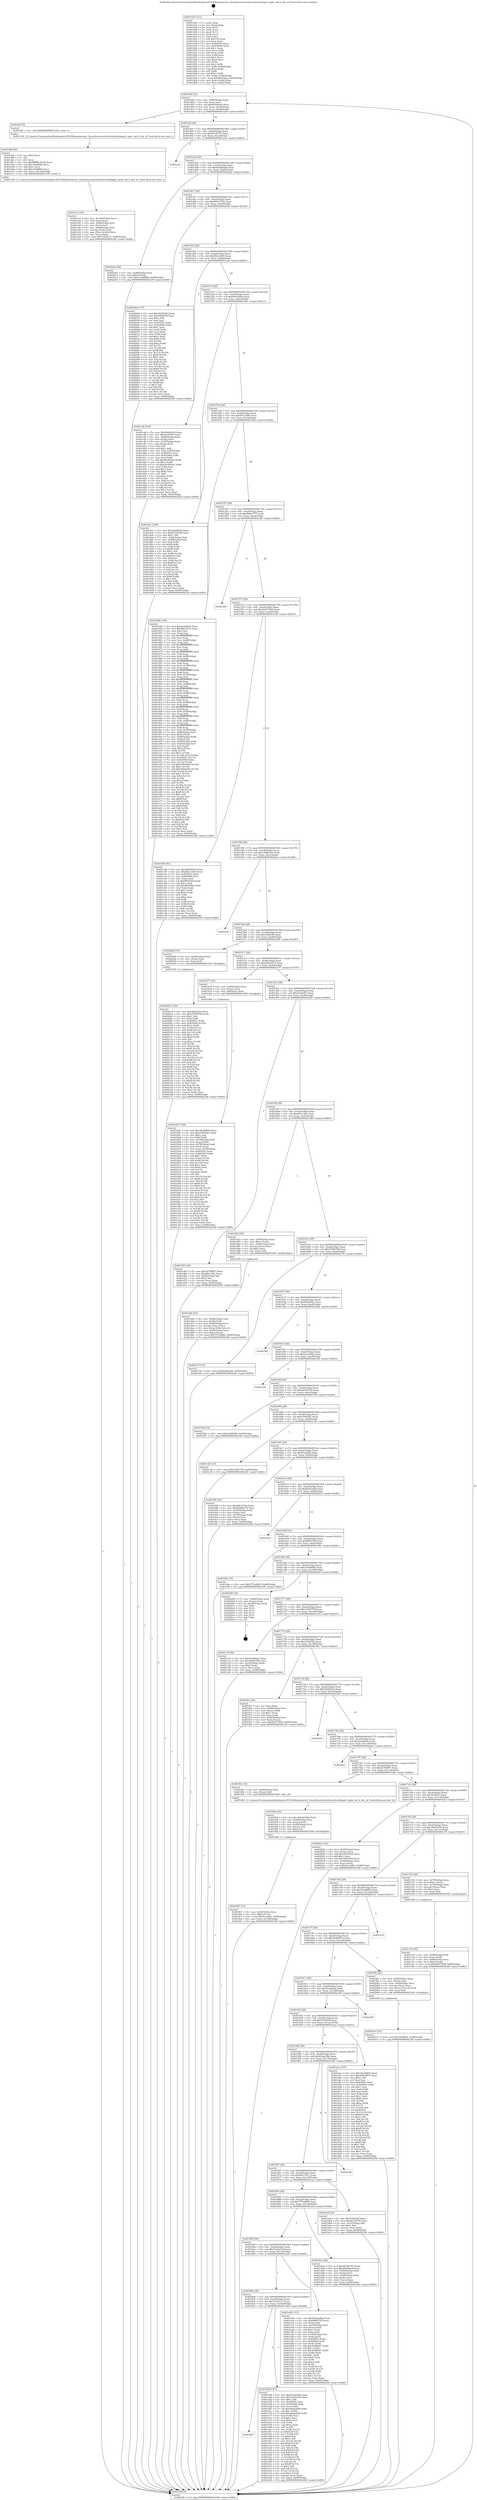 digraph "0x401420" {
  label = "0x401420 (/mnt/c/Users/mathe/Desktop/tcc/POCII/binaries/extr_linuxdriversnetethernettoshibaps3_gelic_net.h_dev_id_Final-ollvm.out::main(0))"
  labelloc = "t"
  node[shape=record]

  Entry [label="",width=0.3,height=0.3,shape=circle,fillcolor=black,style=filled]
  "0x40148f" [label="{
     0x40148f [32]\l
     | [instrs]\l
     &nbsp;&nbsp;0x40148f \<+6\>: mov -0x90(%rbp),%eax\l
     &nbsp;&nbsp;0x401495 \<+2\>: mov %eax,%ecx\l
     &nbsp;&nbsp;0x401497 \<+6\>: sub $0x8029fea9,%ecx\l
     &nbsp;&nbsp;0x40149d \<+6\>: mov %eax,-0xa4(%rbp)\l
     &nbsp;&nbsp;0x4014a3 \<+6\>: mov %ecx,-0xa8(%rbp)\l
     &nbsp;&nbsp;0x4014a9 \<+6\>: je 0000000000401def \<main+0x9cf\>\l
  }"]
  "0x401def" [label="{
     0x401def [5]\l
     | [instrs]\l
     &nbsp;&nbsp;0x401def \<+5\>: call 0000000000401160 \<next_i\>\l
     | [calls]\l
     &nbsp;&nbsp;0x401160 \{1\} (/mnt/c/Users/mathe/Desktop/tcc/POCII/binaries/extr_linuxdriversnetethernettoshibaps3_gelic_net.h_dev_id_Final-ollvm.out::next_i)\l
  }"]
  "0x4014af" [label="{
     0x4014af [28]\l
     | [instrs]\l
     &nbsp;&nbsp;0x4014af \<+5\>: jmp 00000000004014b4 \<main+0x94\>\l
     &nbsp;&nbsp;0x4014b4 \<+6\>: mov -0xa4(%rbp),%eax\l
     &nbsp;&nbsp;0x4014ba \<+5\>: sub $0x821fd755,%eax\l
     &nbsp;&nbsp;0x4014bf \<+6\>: mov %eax,-0xac(%rbp)\l
     &nbsp;&nbsp;0x4014c5 \<+6\>: je 0000000000401acd \<main+0x6ad\>\l
  }"]
  Exit [label="",width=0.3,height=0.3,shape=circle,fillcolor=black,style=filled,peripheries=2]
  "0x401acd" [label="{
     0x401acd\l
  }", style=dashed]
  "0x4014cb" [label="{
     0x4014cb [28]\l
     | [instrs]\l
     &nbsp;&nbsp;0x4014cb \<+5\>: jmp 00000000004014d0 \<main+0xb0\>\l
     &nbsp;&nbsp;0x4014d0 \<+6\>: mov -0xa4(%rbp),%eax\l
     &nbsp;&nbsp;0x4014d6 \<+5\>: sub $0x82d69ad8,%eax\l
     &nbsp;&nbsp;0x4014db \<+6\>: mov %eax,-0xb0(%rbp)\l
     &nbsp;&nbsp;0x4014e1 \<+6\>: je 00000000004022ba \<main+0xe9a\>\l
  }"]
  "0x4020e5" [label="{
     0x4020e5 [145]\l
     | [instrs]\l
     &nbsp;&nbsp;0x4020e5 \<+5\>: mov $0xd9d52f23,%ecx\l
     &nbsp;&nbsp;0x4020ea \<+5\>: mov $0xd758678d,%edx\l
     &nbsp;&nbsp;0x4020ef \<+3\>: mov $0x1,%sil\l
     &nbsp;&nbsp;0x4020f2 \<+3\>: xor %r8d,%r8d\l
     &nbsp;&nbsp;0x4020f5 \<+8\>: mov 0x40505c,%r9d\l
     &nbsp;&nbsp;0x4020fd \<+8\>: mov 0x405060,%r10d\l
     &nbsp;&nbsp;0x402105 \<+4\>: sub $0x1,%r8d\l
     &nbsp;&nbsp;0x402109 \<+3\>: mov %r9d,%r11d\l
     &nbsp;&nbsp;0x40210c \<+3\>: add %r8d,%r11d\l
     &nbsp;&nbsp;0x40210f \<+4\>: imul %r11d,%r9d\l
     &nbsp;&nbsp;0x402113 \<+4\>: and $0x1,%r9d\l
     &nbsp;&nbsp;0x402117 \<+4\>: cmp $0x0,%r9d\l
     &nbsp;&nbsp;0x40211b \<+3\>: sete %bl\l
     &nbsp;&nbsp;0x40211e \<+4\>: cmp $0xa,%r10d\l
     &nbsp;&nbsp;0x402122 \<+4\>: setl %r14b\l
     &nbsp;&nbsp;0x402126 \<+3\>: mov %bl,%r15b\l
     &nbsp;&nbsp;0x402129 \<+4\>: xor $0xff,%r15b\l
     &nbsp;&nbsp;0x40212d \<+3\>: mov %r14b,%r12b\l
     &nbsp;&nbsp;0x402130 \<+4\>: xor $0xff,%r12b\l
     &nbsp;&nbsp;0x402134 \<+4\>: xor $0x1,%sil\l
     &nbsp;&nbsp;0x402138 \<+3\>: mov %r15b,%r13b\l
     &nbsp;&nbsp;0x40213b \<+4\>: and $0xff,%r13b\l
     &nbsp;&nbsp;0x40213f \<+3\>: and %sil,%bl\l
     &nbsp;&nbsp;0x402142 \<+3\>: mov %r12b,%al\l
     &nbsp;&nbsp;0x402145 \<+2\>: and $0xff,%al\l
     &nbsp;&nbsp;0x402147 \<+3\>: and %sil,%r14b\l
     &nbsp;&nbsp;0x40214a \<+3\>: or %bl,%r13b\l
     &nbsp;&nbsp;0x40214d \<+3\>: or %r14b,%al\l
     &nbsp;&nbsp;0x402150 \<+3\>: xor %al,%r13b\l
     &nbsp;&nbsp;0x402153 \<+3\>: or %r12b,%r15b\l
     &nbsp;&nbsp;0x402156 \<+4\>: xor $0xff,%r15b\l
     &nbsp;&nbsp;0x40215a \<+4\>: or $0x1,%sil\l
     &nbsp;&nbsp;0x40215e \<+3\>: and %sil,%r15b\l
     &nbsp;&nbsp;0x402161 \<+3\>: or %r15b,%r13b\l
     &nbsp;&nbsp;0x402164 \<+4\>: test $0x1,%r13b\l
     &nbsp;&nbsp;0x402168 \<+3\>: cmovne %edx,%ecx\l
     &nbsp;&nbsp;0x40216b \<+6\>: mov %ecx,-0x90(%rbp)\l
     &nbsp;&nbsp;0x402171 \<+5\>: jmp 00000000004023df \<main+0xfbf\>\l
  }"]
  "0x4022ba" [label="{
     0x4022ba [28]\l
     | [instrs]\l
     &nbsp;&nbsp;0x4022ba \<+7\>: mov -0x88(%rbp),%rax\l
     &nbsp;&nbsp;0x4022c1 \<+6\>: movl $0x0,(%rax)\l
     &nbsp;&nbsp;0x4022c7 \<+10\>: movl $0x14a08969,-0x90(%rbp)\l
     &nbsp;&nbsp;0x4022d1 \<+5\>: jmp 00000000004023df \<main+0xfbf\>\l
  }"]
  "0x4014e7" [label="{
     0x4014e7 [28]\l
     | [instrs]\l
     &nbsp;&nbsp;0x4014e7 \<+5\>: jmp 00000000004014ec \<main+0xcc\>\l
     &nbsp;&nbsp;0x4014ec \<+6\>: mov -0xa4(%rbp),%eax\l
     &nbsp;&nbsp;0x4014f2 \<+5\>: sub $0x8661572e,%eax\l
     &nbsp;&nbsp;0x4014f7 \<+6\>: mov %eax,-0xb4(%rbp)\l
     &nbsp;&nbsp;0x4014fd \<+6\>: je 000000000040204d \<main+0xc2d\>\l
  }"]
  "0x402014" [label="{
     0x402014 [15]\l
     | [instrs]\l
     &nbsp;&nbsp;0x402014 \<+10\>: movl $0x3638fcfc,-0x90(%rbp)\l
     &nbsp;&nbsp;0x40201e \<+5\>: jmp 00000000004023df \<main+0xfbf\>\l
  }"]
  "0x40204d" [label="{
     0x40204d [137]\l
     | [instrs]\l
     &nbsp;&nbsp;0x40204d \<+5\>: mov $0xd9d52f23,%eax\l
     &nbsp;&nbsp;0x402052 \<+5\>: mov $0xcfddb3f4,%ecx\l
     &nbsp;&nbsp;0x402057 \<+2\>: mov $0x1,%dl\l
     &nbsp;&nbsp;0x402059 \<+2\>: xor %esi,%esi\l
     &nbsp;&nbsp;0x40205b \<+7\>: mov 0x40505c,%edi\l
     &nbsp;&nbsp;0x402062 \<+8\>: mov 0x405060,%r8d\l
     &nbsp;&nbsp;0x40206a \<+3\>: sub $0x1,%esi\l
     &nbsp;&nbsp;0x40206d \<+3\>: mov %edi,%r9d\l
     &nbsp;&nbsp;0x402070 \<+3\>: add %esi,%r9d\l
     &nbsp;&nbsp;0x402073 \<+4\>: imul %r9d,%edi\l
     &nbsp;&nbsp;0x402077 \<+3\>: and $0x1,%edi\l
     &nbsp;&nbsp;0x40207a \<+3\>: cmp $0x0,%edi\l
     &nbsp;&nbsp;0x40207d \<+4\>: sete %r10b\l
     &nbsp;&nbsp;0x402081 \<+4\>: cmp $0xa,%r8d\l
     &nbsp;&nbsp;0x402085 \<+4\>: setl %r11b\l
     &nbsp;&nbsp;0x402089 \<+3\>: mov %r10b,%bl\l
     &nbsp;&nbsp;0x40208c \<+3\>: xor $0xff,%bl\l
     &nbsp;&nbsp;0x40208f \<+3\>: mov %r11b,%r14b\l
     &nbsp;&nbsp;0x402092 \<+4\>: xor $0xff,%r14b\l
     &nbsp;&nbsp;0x402096 \<+3\>: xor $0x1,%dl\l
     &nbsp;&nbsp;0x402099 \<+3\>: mov %bl,%r15b\l
     &nbsp;&nbsp;0x40209c \<+4\>: and $0xff,%r15b\l
     &nbsp;&nbsp;0x4020a0 \<+3\>: and %dl,%r10b\l
     &nbsp;&nbsp;0x4020a3 \<+3\>: mov %r14b,%r12b\l
     &nbsp;&nbsp;0x4020a6 \<+4\>: and $0xff,%r12b\l
     &nbsp;&nbsp;0x4020aa \<+3\>: and %dl,%r11b\l
     &nbsp;&nbsp;0x4020ad \<+3\>: or %r10b,%r15b\l
     &nbsp;&nbsp;0x4020b0 \<+3\>: or %r11b,%r12b\l
     &nbsp;&nbsp;0x4020b3 \<+3\>: xor %r12b,%r15b\l
     &nbsp;&nbsp;0x4020b6 \<+3\>: or %r14b,%bl\l
     &nbsp;&nbsp;0x4020b9 \<+3\>: xor $0xff,%bl\l
     &nbsp;&nbsp;0x4020bc \<+3\>: or $0x1,%dl\l
     &nbsp;&nbsp;0x4020bf \<+2\>: and %dl,%bl\l
     &nbsp;&nbsp;0x4020c1 \<+3\>: or %bl,%r15b\l
     &nbsp;&nbsp;0x4020c4 \<+4\>: test $0x1,%r15b\l
     &nbsp;&nbsp;0x4020c8 \<+3\>: cmovne %ecx,%eax\l
     &nbsp;&nbsp;0x4020cb \<+6\>: mov %eax,-0x90(%rbp)\l
     &nbsp;&nbsp;0x4020d1 \<+5\>: jmp 00000000004023df \<main+0xfbf\>\l
  }"]
  "0x401503" [label="{
     0x401503 [28]\l
     | [instrs]\l
     &nbsp;&nbsp;0x401503 \<+5\>: jmp 0000000000401508 \<main+0xe8\>\l
     &nbsp;&nbsp;0x401508 \<+6\>: mov -0xa4(%rbp),%eax\l
     &nbsp;&nbsp;0x40150e \<+5\>: sub $0x89e1e049,%eax\l
     &nbsp;&nbsp;0x401513 \<+6\>: mov %eax,-0xb8(%rbp)\l
     &nbsp;&nbsp;0x401519 \<+6\>: je 0000000000401ceb \<main+0x8cb\>\l
  }"]
  "0x401fb7" [label="{
     0x401fb7 [31]\l
     | [instrs]\l
     &nbsp;&nbsp;0x401fb7 \<+4\>: mov -0x40(%rbp),%rcx\l
     &nbsp;&nbsp;0x401fbb \<+6\>: movl $0x0,(%rcx)\l
     &nbsp;&nbsp;0x401fc1 \<+10\>: movl $0xf1ec9df3,-0x90(%rbp)\l
     &nbsp;&nbsp;0x401fcb \<+6\>: mov %eax,-0x148(%rbp)\l
     &nbsp;&nbsp;0x401fd1 \<+5\>: jmp 00000000004023df \<main+0xfbf\>\l
  }"]
  "0x401ceb" [label="{
     0x401ceb [122]\l
     | [instrs]\l
     &nbsp;&nbsp;0x401ceb \<+5\>: mov $0x29e820c0,%eax\l
     &nbsp;&nbsp;0x401cf0 \<+5\>: mov $0xd1afc087,%ecx\l
     &nbsp;&nbsp;0x401cf5 \<+4\>: mov -0x60(%rbp),%rdx\l
     &nbsp;&nbsp;0x401cf9 \<+2\>: mov (%rdx),%esi\l
     &nbsp;&nbsp;0x401cfb \<+4\>: mov -0x70(%rbp),%rdx\l
     &nbsp;&nbsp;0x401cff \<+2\>: cmp (%rdx),%esi\l
     &nbsp;&nbsp;0x401d01 \<+4\>: setl %dil\l
     &nbsp;&nbsp;0x401d05 \<+4\>: and $0x1,%dil\l
     &nbsp;&nbsp;0x401d09 \<+4\>: mov %dil,-0x29(%rbp)\l
     &nbsp;&nbsp;0x401d0d \<+7\>: mov 0x40505c,%esi\l
     &nbsp;&nbsp;0x401d14 \<+8\>: mov 0x405060,%r8d\l
     &nbsp;&nbsp;0x401d1c \<+3\>: mov %esi,%r9d\l
     &nbsp;&nbsp;0x401d1f \<+7\>: add $0xd0c462dc,%r9d\l
     &nbsp;&nbsp;0x401d26 \<+4\>: sub $0x1,%r9d\l
     &nbsp;&nbsp;0x401d2a \<+7\>: sub $0xd0c462dc,%r9d\l
     &nbsp;&nbsp;0x401d31 \<+4\>: imul %r9d,%esi\l
     &nbsp;&nbsp;0x401d35 \<+3\>: and $0x1,%esi\l
     &nbsp;&nbsp;0x401d38 \<+3\>: cmp $0x0,%esi\l
     &nbsp;&nbsp;0x401d3b \<+4\>: sete %dil\l
     &nbsp;&nbsp;0x401d3f \<+4\>: cmp $0xa,%r8d\l
     &nbsp;&nbsp;0x401d43 \<+4\>: setl %r10b\l
     &nbsp;&nbsp;0x401d47 \<+3\>: mov %dil,%r11b\l
     &nbsp;&nbsp;0x401d4a \<+3\>: and %r10b,%r11b\l
     &nbsp;&nbsp;0x401d4d \<+3\>: xor %r10b,%dil\l
     &nbsp;&nbsp;0x401d50 \<+3\>: or %dil,%r11b\l
     &nbsp;&nbsp;0x401d53 \<+4\>: test $0x1,%r11b\l
     &nbsp;&nbsp;0x401d57 \<+3\>: cmovne %ecx,%eax\l
     &nbsp;&nbsp;0x401d5a \<+6\>: mov %eax,-0x90(%rbp)\l
     &nbsp;&nbsp;0x401d60 \<+5\>: jmp 00000000004023df \<main+0xfbf\>\l
  }"]
  "0x40151f" [label="{
     0x40151f [28]\l
     | [instrs]\l
     &nbsp;&nbsp;0x40151f \<+5\>: jmp 0000000000401524 \<main+0x104\>\l
     &nbsp;&nbsp;0x401524 \<+6\>: mov -0xa4(%rbp),%eax\l
     &nbsp;&nbsp;0x40152a \<+5\>: sub $0x94e95dea,%eax\l
     &nbsp;&nbsp;0x40152f \<+6\>: mov %eax,-0xbc(%rbp)\l
     &nbsp;&nbsp;0x401535 \<+6\>: je 00000000004018e1 \<main+0x4c1\>\l
  }"]
  "0x401f9a" [label="{
     0x401f9a [29]\l
     | [instrs]\l
     &nbsp;&nbsp;0x401f9a \<+10\>: movabs $0x4030b6,%rdi\l
     &nbsp;&nbsp;0x401fa4 \<+4\>: mov -0x48(%rbp),%rcx\l
     &nbsp;&nbsp;0x401fa8 \<+2\>: mov %eax,(%rcx)\l
     &nbsp;&nbsp;0x401faa \<+4\>: mov -0x48(%rbp),%rcx\l
     &nbsp;&nbsp;0x401fae \<+2\>: mov (%rcx),%esi\l
     &nbsp;&nbsp;0x401fb0 \<+2\>: mov $0x0,%al\l
     &nbsp;&nbsp;0x401fb2 \<+5\>: call 0000000000401040 \<printf@plt\>\l
     | [calls]\l
     &nbsp;&nbsp;0x401040 \{1\} (unknown)\l
  }"]
  "0x4018e1" [label="{
     0x4018e1 [106]\l
     | [instrs]\l
     &nbsp;&nbsp;0x4018e1 \<+5\>: mov $0x2a4dbf34,%eax\l
     &nbsp;&nbsp;0x4018e6 \<+5\>: mov $0x97a218f0,%ecx\l
     &nbsp;&nbsp;0x4018eb \<+2\>: mov $0x1,%dl\l
     &nbsp;&nbsp;0x4018ed \<+7\>: mov -0x8a(%rbp),%sil\l
     &nbsp;&nbsp;0x4018f4 \<+7\>: mov -0x89(%rbp),%dil\l
     &nbsp;&nbsp;0x4018fb \<+3\>: mov %sil,%r8b\l
     &nbsp;&nbsp;0x4018fe \<+4\>: xor $0xff,%r8b\l
     &nbsp;&nbsp;0x401902 \<+3\>: mov %dil,%r9b\l
     &nbsp;&nbsp;0x401905 \<+4\>: xor $0xff,%r9b\l
     &nbsp;&nbsp;0x401909 \<+3\>: xor $0x1,%dl\l
     &nbsp;&nbsp;0x40190c \<+3\>: mov %r8b,%r10b\l
     &nbsp;&nbsp;0x40190f \<+4\>: and $0xff,%r10b\l
     &nbsp;&nbsp;0x401913 \<+3\>: and %dl,%sil\l
     &nbsp;&nbsp;0x401916 \<+3\>: mov %r9b,%r11b\l
     &nbsp;&nbsp;0x401919 \<+4\>: and $0xff,%r11b\l
     &nbsp;&nbsp;0x40191d \<+3\>: and %dl,%dil\l
     &nbsp;&nbsp;0x401920 \<+3\>: or %sil,%r10b\l
     &nbsp;&nbsp;0x401923 \<+3\>: or %dil,%r11b\l
     &nbsp;&nbsp;0x401926 \<+3\>: xor %r11b,%r10b\l
     &nbsp;&nbsp;0x401929 \<+3\>: or %r9b,%r8b\l
     &nbsp;&nbsp;0x40192c \<+4\>: xor $0xff,%r8b\l
     &nbsp;&nbsp;0x401930 \<+3\>: or $0x1,%dl\l
     &nbsp;&nbsp;0x401933 \<+3\>: and %dl,%r8b\l
     &nbsp;&nbsp;0x401936 \<+3\>: or %r8b,%r10b\l
     &nbsp;&nbsp;0x401939 \<+4\>: test $0x1,%r10b\l
     &nbsp;&nbsp;0x40193d \<+3\>: cmovne %ecx,%eax\l
     &nbsp;&nbsp;0x401940 \<+6\>: mov %eax,-0x90(%rbp)\l
     &nbsp;&nbsp;0x401946 \<+5\>: jmp 00000000004023df \<main+0xfbf\>\l
  }"]
  "0x40153b" [label="{
     0x40153b [28]\l
     | [instrs]\l
     &nbsp;&nbsp;0x40153b \<+5\>: jmp 0000000000401540 \<main+0x120\>\l
     &nbsp;&nbsp;0x401540 \<+6\>: mov -0xa4(%rbp),%eax\l
     &nbsp;&nbsp;0x401546 \<+5\>: sub $0x97a218f0,%eax\l
     &nbsp;&nbsp;0x40154b \<+6\>: mov %eax,-0xc0(%rbp)\l
     &nbsp;&nbsp;0x401551 \<+6\>: je 000000000040194b \<main+0x52b\>\l
  }"]
  "0x4023df" [label="{
     0x4023df [5]\l
     | [instrs]\l
     &nbsp;&nbsp;0x4023df \<+5\>: jmp 000000000040148f \<main+0x6f\>\l
  }"]
  "0x401420" [label="{
     0x401420 [111]\l
     | [instrs]\l
     &nbsp;&nbsp;0x401420 \<+1\>: push %rbp\l
     &nbsp;&nbsp;0x401421 \<+3\>: mov %rsp,%rbp\l
     &nbsp;&nbsp;0x401424 \<+2\>: push %r15\l
     &nbsp;&nbsp;0x401426 \<+2\>: push %r14\l
     &nbsp;&nbsp;0x401428 \<+2\>: push %r13\l
     &nbsp;&nbsp;0x40142a \<+2\>: push %r12\l
     &nbsp;&nbsp;0x40142c \<+1\>: push %rbx\l
     &nbsp;&nbsp;0x40142d \<+7\>: sub $0x138,%rsp\l
     &nbsp;&nbsp;0x401434 \<+2\>: xor %eax,%eax\l
     &nbsp;&nbsp;0x401436 \<+7\>: mov 0x40505c,%ecx\l
     &nbsp;&nbsp;0x40143d \<+7\>: mov 0x405060,%edx\l
     &nbsp;&nbsp;0x401444 \<+3\>: sub $0x1,%eax\l
     &nbsp;&nbsp;0x401447 \<+3\>: mov %ecx,%r8d\l
     &nbsp;&nbsp;0x40144a \<+3\>: add %eax,%r8d\l
     &nbsp;&nbsp;0x40144d \<+4\>: imul %r8d,%ecx\l
     &nbsp;&nbsp;0x401451 \<+3\>: and $0x1,%ecx\l
     &nbsp;&nbsp;0x401454 \<+3\>: cmp $0x0,%ecx\l
     &nbsp;&nbsp;0x401457 \<+4\>: sete %r9b\l
     &nbsp;&nbsp;0x40145b \<+4\>: and $0x1,%r9b\l
     &nbsp;&nbsp;0x40145f \<+7\>: mov %r9b,-0x8a(%rbp)\l
     &nbsp;&nbsp;0x401466 \<+3\>: cmp $0xa,%edx\l
     &nbsp;&nbsp;0x401469 \<+4\>: setl %r9b\l
     &nbsp;&nbsp;0x40146d \<+4\>: and $0x1,%r9b\l
     &nbsp;&nbsp;0x401471 \<+7\>: mov %r9b,-0x89(%rbp)\l
     &nbsp;&nbsp;0x401478 \<+10\>: movl $0x94e95dea,-0x90(%rbp)\l
     &nbsp;&nbsp;0x401482 \<+6\>: mov %edi,-0x94(%rbp)\l
     &nbsp;&nbsp;0x401488 \<+7\>: mov %rsi,-0xa0(%rbp)\l
  }"]
  "0x4018d7" [label="{
     0x4018d7\l
  }", style=dashed]
  "0x40194b" [label="{
     0x40194b [356]\l
     | [instrs]\l
     &nbsp;&nbsp;0x40194b \<+5\>: mov $0x2a4dbf34,%eax\l
     &nbsp;&nbsp;0x401950 \<+5\>: mov $0x68215f11,%ecx\l
     &nbsp;&nbsp;0x401955 \<+2\>: mov $0x1,%dl\l
     &nbsp;&nbsp;0x401957 \<+3\>: mov %rsp,%rsi\l
     &nbsp;&nbsp;0x40195a \<+4\>: add $0xfffffffffffffff0,%rsi\l
     &nbsp;&nbsp;0x40195e \<+3\>: mov %rsi,%rsp\l
     &nbsp;&nbsp;0x401961 \<+7\>: mov %rsi,-0x88(%rbp)\l
     &nbsp;&nbsp;0x401968 \<+3\>: mov %rsp,%rsi\l
     &nbsp;&nbsp;0x40196b \<+4\>: add $0xfffffffffffffff0,%rsi\l
     &nbsp;&nbsp;0x40196f \<+3\>: mov %rsi,%rsp\l
     &nbsp;&nbsp;0x401972 \<+3\>: mov %rsp,%rdi\l
     &nbsp;&nbsp;0x401975 \<+4\>: add $0xfffffffffffffff0,%rdi\l
     &nbsp;&nbsp;0x401979 \<+3\>: mov %rdi,%rsp\l
     &nbsp;&nbsp;0x40197c \<+4\>: mov %rdi,-0x80(%rbp)\l
     &nbsp;&nbsp;0x401980 \<+3\>: mov %rsp,%rdi\l
     &nbsp;&nbsp;0x401983 \<+4\>: add $0xfffffffffffffff0,%rdi\l
     &nbsp;&nbsp;0x401987 \<+3\>: mov %rdi,%rsp\l
     &nbsp;&nbsp;0x40198a \<+4\>: mov %rdi,-0x78(%rbp)\l
     &nbsp;&nbsp;0x40198e \<+3\>: mov %rsp,%rdi\l
     &nbsp;&nbsp;0x401991 \<+4\>: add $0xfffffffffffffff0,%rdi\l
     &nbsp;&nbsp;0x401995 \<+3\>: mov %rdi,%rsp\l
     &nbsp;&nbsp;0x401998 \<+4\>: mov %rdi,-0x70(%rbp)\l
     &nbsp;&nbsp;0x40199c \<+3\>: mov %rsp,%rdi\l
     &nbsp;&nbsp;0x40199f \<+4\>: add $0xfffffffffffffff0,%rdi\l
     &nbsp;&nbsp;0x4019a3 \<+3\>: mov %rdi,%rsp\l
     &nbsp;&nbsp;0x4019a6 \<+4\>: mov %rdi,-0x68(%rbp)\l
     &nbsp;&nbsp;0x4019aa \<+3\>: mov %rsp,%rdi\l
     &nbsp;&nbsp;0x4019ad \<+4\>: add $0xfffffffffffffff0,%rdi\l
     &nbsp;&nbsp;0x4019b1 \<+3\>: mov %rdi,%rsp\l
     &nbsp;&nbsp;0x4019b4 \<+4\>: mov %rdi,-0x60(%rbp)\l
     &nbsp;&nbsp;0x4019b8 \<+3\>: mov %rsp,%rdi\l
     &nbsp;&nbsp;0x4019bb \<+4\>: add $0xfffffffffffffff0,%rdi\l
     &nbsp;&nbsp;0x4019bf \<+3\>: mov %rdi,%rsp\l
     &nbsp;&nbsp;0x4019c2 \<+4\>: mov %rdi,-0x58(%rbp)\l
     &nbsp;&nbsp;0x4019c6 \<+3\>: mov %rsp,%rdi\l
     &nbsp;&nbsp;0x4019c9 \<+4\>: add $0xfffffffffffffff0,%rdi\l
     &nbsp;&nbsp;0x4019cd \<+3\>: mov %rdi,%rsp\l
     &nbsp;&nbsp;0x4019d0 \<+4\>: mov %rdi,-0x50(%rbp)\l
     &nbsp;&nbsp;0x4019d4 \<+3\>: mov %rsp,%rdi\l
     &nbsp;&nbsp;0x4019d7 \<+4\>: add $0xfffffffffffffff0,%rdi\l
     &nbsp;&nbsp;0x4019db \<+3\>: mov %rdi,%rsp\l
     &nbsp;&nbsp;0x4019de \<+4\>: mov %rdi,-0x48(%rbp)\l
     &nbsp;&nbsp;0x4019e2 \<+3\>: mov %rsp,%rdi\l
     &nbsp;&nbsp;0x4019e5 \<+4\>: add $0xfffffffffffffff0,%rdi\l
     &nbsp;&nbsp;0x4019e9 \<+3\>: mov %rdi,%rsp\l
     &nbsp;&nbsp;0x4019ec \<+4\>: mov %rdi,-0x40(%rbp)\l
     &nbsp;&nbsp;0x4019f0 \<+7\>: mov -0x88(%rbp),%rdi\l
     &nbsp;&nbsp;0x4019f7 \<+6\>: movl $0x0,(%rdi)\l
     &nbsp;&nbsp;0x4019fd \<+7\>: mov -0x94(%rbp),%r8d\l
     &nbsp;&nbsp;0x401a04 \<+3\>: mov %r8d,(%rsi)\l
     &nbsp;&nbsp;0x401a07 \<+4\>: mov -0x80(%rbp),%rdi\l
     &nbsp;&nbsp;0x401a0b \<+7\>: mov -0xa0(%rbp),%r9\l
     &nbsp;&nbsp;0x401a12 \<+3\>: mov %r9,(%rdi)\l
     &nbsp;&nbsp;0x401a15 \<+3\>: cmpl $0x2,(%rsi)\l
     &nbsp;&nbsp;0x401a18 \<+4\>: setne %r10b\l
     &nbsp;&nbsp;0x401a1c \<+4\>: and $0x1,%r10b\l
     &nbsp;&nbsp;0x401a20 \<+4\>: mov %r10b,-0x31(%rbp)\l
     &nbsp;&nbsp;0x401a24 \<+8\>: mov 0x40505c,%r11d\l
     &nbsp;&nbsp;0x401a2c \<+7\>: mov 0x405060,%ebx\l
     &nbsp;&nbsp;0x401a33 \<+3\>: mov %r11d,%r14d\l
     &nbsp;&nbsp;0x401a36 \<+7\>: sub $0x54f0e64b,%r14d\l
     &nbsp;&nbsp;0x401a3d \<+4\>: sub $0x1,%r14d\l
     &nbsp;&nbsp;0x401a41 \<+7\>: add $0x54f0e64b,%r14d\l
     &nbsp;&nbsp;0x401a48 \<+4\>: imul %r14d,%r11d\l
     &nbsp;&nbsp;0x401a4c \<+4\>: and $0x1,%r11d\l
     &nbsp;&nbsp;0x401a50 \<+4\>: cmp $0x0,%r11d\l
     &nbsp;&nbsp;0x401a54 \<+4\>: sete %r10b\l
     &nbsp;&nbsp;0x401a58 \<+3\>: cmp $0xa,%ebx\l
     &nbsp;&nbsp;0x401a5b \<+4\>: setl %r15b\l
     &nbsp;&nbsp;0x401a5f \<+3\>: mov %r10b,%r12b\l
     &nbsp;&nbsp;0x401a62 \<+4\>: xor $0xff,%r12b\l
     &nbsp;&nbsp;0x401a66 \<+3\>: mov %r15b,%r13b\l
     &nbsp;&nbsp;0x401a69 \<+4\>: xor $0xff,%r13b\l
     &nbsp;&nbsp;0x401a6d \<+3\>: xor $0x1,%dl\l
     &nbsp;&nbsp;0x401a70 \<+3\>: mov %r12b,%sil\l
     &nbsp;&nbsp;0x401a73 \<+4\>: and $0xff,%sil\l
     &nbsp;&nbsp;0x401a77 \<+3\>: and %dl,%r10b\l
     &nbsp;&nbsp;0x401a7a \<+3\>: mov %r13b,%dil\l
     &nbsp;&nbsp;0x401a7d \<+4\>: and $0xff,%dil\l
     &nbsp;&nbsp;0x401a81 \<+3\>: and %dl,%r15b\l
     &nbsp;&nbsp;0x401a84 \<+3\>: or %r10b,%sil\l
     &nbsp;&nbsp;0x401a87 \<+3\>: or %r15b,%dil\l
     &nbsp;&nbsp;0x401a8a \<+3\>: xor %dil,%sil\l
     &nbsp;&nbsp;0x401a8d \<+3\>: or %r13b,%r12b\l
     &nbsp;&nbsp;0x401a90 \<+4\>: xor $0xff,%r12b\l
     &nbsp;&nbsp;0x401a94 \<+3\>: or $0x1,%dl\l
     &nbsp;&nbsp;0x401a97 \<+3\>: and %dl,%r12b\l
     &nbsp;&nbsp;0x401a9a \<+3\>: or %r12b,%sil\l
     &nbsp;&nbsp;0x401a9d \<+4\>: test $0x1,%sil\l
     &nbsp;&nbsp;0x401aa1 \<+3\>: cmovne %ecx,%eax\l
     &nbsp;&nbsp;0x401aa4 \<+6\>: mov %eax,-0x90(%rbp)\l
     &nbsp;&nbsp;0x401aaa \<+5\>: jmp 00000000004023df \<main+0xfbf\>\l
  }"]
  "0x401557" [label="{
     0x401557 [28]\l
     | [instrs]\l
     &nbsp;&nbsp;0x401557 \<+5\>: jmp 000000000040155c \<main+0x13c\>\l
     &nbsp;&nbsp;0x40155c \<+6\>: mov -0xa4(%rbp),%eax\l
     &nbsp;&nbsp;0x401562 \<+5\>: sub $0x9b6e7f77,%eax\l
     &nbsp;&nbsp;0x401567 \<+6\>: mov %eax,-0xc4(%rbp)\l
     &nbsp;&nbsp;0x40156d \<+6\>: je 00000000004023d0 \<main+0xfb0\>\l
  }"]
  "0x401e48" [label="{
     0x401e48 [147]\l
     | [instrs]\l
     &nbsp;&nbsp;0x401e48 \<+5\>: mov $0x632ae58a,%eax\l
     &nbsp;&nbsp;0x401e4d \<+5\>: mov $0x7ea027e0,%ecx\l
     &nbsp;&nbsp;0x401e52 \<+2\>: mov $0x1,%dl\l
     &nbsp;&nbsp;0x401e54 \<+7\>: mov 0x40505c,%esi\l
     &nbsp;&nbsp;0x401e5b \<+7\>: mov 0x405060,%edi\l
     &nbsp;&nbsp;0x401e62 \<+3\>: mov %esi,%r8d\l
     &nbsp;&nbsp;0x401e65 \<+7\>: sub $0x48adc9d9,%r8d\l
     &nbsp;&nbsp;0x401e6c \<+4\>: sub $0x1,%r8d\l
     &nbsp;&nbsp;0x401e70 \<+7\>: add $0x48adc9d9,%r8d\l
     &nbsp;&nbsp;0x401e77 \<+4\>: imul %r8d,%esi\l
     &nbsp;&nbsp;0x401e7b \<+3\>: and $0x1,%esi\l
     &nbsp;&nbsp;0x401e7e \<+3\>: cmp $0x0,%esi\l
     &nbsp;&nbsp;0x401e81 \<+4\>: sete %r9b\l
     &nbsp;&nbsp;0x401e85 \<+3\>: cmp $0xa,%edi\l
     &nbsp;&nbsp;0x401e88 \<+4\>: setl %r10b\l
     &nbsp;&nbsp;0x401e8c \<+3\>: mov %r9b,%r11b\l
     &nbsp;&nbsp;0x401e8f \<+4\>: xor $0xff,%r11b\l
     &nbsp;&nbsp;0x401e93 \<+3\>: mov %r10b,%bl\l
     &nbsp;&nbsp;0x401e96 \<+3\>: xor $0xff,%bl\l
     &nbsp;&nbsp;0x401e99 \<+3\>: xor $0x1,%dl\l
     &nbsp;&nbsp;0x401e9c \<+3\>: mov %r11b,%r14b\l
     &nbsp;&nbsp;0x401e9f \<+4\>: and $0xff,%r14b\l
     &nbsp;&nbsp;0x401ea3 \<+3\>: and %dl,%r9b\l
     &nbsp;&nbsp;0x401ea6 \<+3\>: mov %bl,%r15b\l
     &nbsp;&nbsp;0x401ea9 \<+4\>: and $0xff,%r15b\l
     &nbsp;&nbsp;0x401ead \<+3\>: and %dl,%r10b\l
     &nbsp;&nbsp;0x401eb0 \<+3\>: or %r9b,%r14b\l
     &nbsp;&nbsp;0x401eb3 \<+3\>: or %r10b,%r15b\l
     &nbsp;&nbsp;0x401eb6 \<+3\>: xor %r15b,%r14b\l
     &nbsp;&nbsp;0x401eb9 \<+3\>: or %bl,%r11b\l
     &nbsp;&nbsp;0x401ebc \<+4\>: xor $0xff,%r11b\l
     &nbsp;&nbsp;0x401ec0 \<+3\>: or $0x1,%dl\l
     &nbsp;&nbsp;0x401ec3 \<+3\>: and %dl,%r11b\l
     &nbsp;&nbsp;0x401ec6 \<+3\>: or %r11b,%r14b\l
     &nbsp;&nbsp;0x401ec9 \<+4\>: test $0x1,%r14b\l
     &nbsp;&nbsp;0x401ecd \<+3\>: cmovne %ecx,%eax\l
     &nbsp;&nbsp;0x401ed0 \<+6\>: mov %eax,-0x90(%rbp)\l
     &nbsp;&nbsp;0x401ed6 \<+5\>: jmp 00000000004023df \<main+0xfbf\>\l
  }"]
  "0x4018bb" [label="{
     0x4018bb [28]\l
     | [instrs]\l
     &nbsp;&nbsp;0x4018bb \<+5\>: jmp 00000000004018c0 \<main+0x4a0\>\l
     &nbsp;&nbsp;0x4018c0 \<+6\>: mov -0xa4(%rbp),%eax\l
     &nbsp;&nbsp;0x4018c6 \<+5\>: sub $0x7ef181c7,%eax\l
     &nbsp;&nbsp;0x4018cb \<+6\>: mov %eax,-0x140(%rbp)\l
     &nbsp;&nbsp;0x4018d1 \<+6\>: je 0000000000401e48 \<main+0xa28\>\l
  }"]
  "0x4023d0" [label="{
     0x4023d0\l
  }", style=dashed]
  "0x401573" [label="{
     0x401573 [28]\l
     | [instrs]\l
     &nbsp;&nbsp;0x401573 \<+5\>: jmp 0000000000401578 \<main+0x158\>\l
     &nbsp;&nbsp;0x401578 \<+6\>: mov -0xa4(%rbp),%eax\l
     &nbsp;&nbsp;0x40157e \<+5\>: sub $0x9e877858,%eax\l
     &nbsp;&nbsp;0x401583 \<+6\>: mov %eax,-0xc8(%rbp)\l
     &nbsp;&nbsp;0x401589 \<+6\>: je 0000000000401c90 \<main+0x870\>\l
  }"]
  "0x401edb" [label="{
     0x401edb [115]\l
     | [instrs]\l
     &nbsp;&nbsp;0x401edb \<+5\>: mov $0x632ae58a,%eax\l
     &nbsp;&nbsp;0x401ee0 \<+5\>: mov $0xff9b5785,%ecx\l
     &nbsp;&nbsp;0x401ee5 \<+2\>: xor %edx,%edx\l
     &nbsp;&nbsp;0x401ee7 \<+4\>: mov -0x50(%rbp),%rsi\l
     &nbsp;&nbsp;0x401eeb \<+2\>: mov (%rsi),%edi\l
     &nbsp;&nbsp;0x401eed \<+3\>: sub $0x1,%edx\l
     &nbsp;&nbsp;0x401ef0 \<+2\>: sub %edx,%edi\l
     &nbsp;&nbsp;0x401ef2 \<+4\>: mov -0x50(%rbp),%rsi\l
     &nbsp;&nbsp;0x401ef6 \<+2\>: mov %edi,(%rsi)\l
     &nbsp;&nbsp;0x401ef8 \<+7\>: mov 0x40505c,%edx\l
     &nbsp;&nbsp;0x401eff \<+7\>: mov 0x405060,%edi\l
     &nbsp;&nbsp;0x401f06 \<+3\>: mov %edx,%r8d\l
     &nbsp;&nbsp;0x401f09 \<+7\>: add $0x4c0fb647,%r8d\l
     &nbsp;&nbsp;0x401f10 \<+4\>: sub $0x1,%r8d\l
     &nbsp;&nbsp;0x401f14 \<+7\>: sub $0x4c0fb647,%r8d\l
     &nbsp;&nbsp;0x401f1b \<+4\>: imul %r8d,%edx\l
     &nbsp;&nbsp;0x401f1f \<+3\>: and $0x1,%edx\l
     &nbsp;&nbsp;0x401f22 \<+3\>: cmp $0x0,%edx\l
     &nbsp;&nbsp;0x401f25 \<+4\>: sete %r9b\l
     &nbsp;&nbsp;0x401f29 \<+3\>: cmp $0xa,%edi\l
     &nbsp;&nbsp;0x401f2c \<+4\>: setl %r10b\l
     &nbsp;&nbsp;0x401f30 \<+3\>: mov %r9b,%r11b\l
     &nbsp;&nbsp;0x401f33 \<+3\>: and %r10b,%r11b\l
     &nbsp;&nbsp;0x401f36 \<+3\>: xor %r10b,%r9b\l
     &nbsp;&nbsp;0x401f39 \<+3\>: or %r9b,%r11b\l
     &nbsp;&nbsp;0x401f3c \<+4\>: test $0x1,%r11b\l
     &nbsp;&nbsp;0x401f40 \<+3\>: cmovne %ecx,%eax\l
     &nbsp;&nbsp;0x401f43 \<+6\>: mov %eax,-0x90(%rbp)\l
     &nbsp;&nbsp;0x401f49 \<+5\>: jmp 00000000004023df \<main+0xfbf\>\l
  }"]
  "0x401c90" [label="{
     0x401c90 [91]\l
     | [instrs]\l
     &nbsp;&nbsp;0x401c90 \<+5\>: mov $0x29e820c0,%eax\l
     &nbsp;&nbsp;0x401c95 \<+5\>: mov $0x89e1e049,%ecx\l
     &nbsp;&nbsp;0x401c9a \<+7\>: mov 0x40505c,%edx\l
     &nbsp;&nbsp;0x401ca1 \<+7\>: mov 0x405060,%esi\l
     &nbsp;&nbsp;0x401ca8 \<+2\>: mov %edx,%edi\l
     &nbsp;&nbsp;0x401caa \<+6\>: sub $0xff9340b0,%edi\l
     &nbsp;&nbsp;0x401cb0 \<+3\>: sub $0x1,%edi\l
     &nbsp;&nbsp;0x401cb3 \<+6\>: add $0xff9340b0,%edi\l
     &nbsp;&nbsp;0x401cb9 \<+3\>: imul %edi,%edx\l
     &nbsp;&nbsp;0x401cbc \<+3\>: and $0x1,%edx\l
     &nbsp;&nbsp;0x401cbf \<+3\>: cmp $0x0,%edx\l
     &nbsp;&nbsp;0x401cc2 \<+4\>: sete %r8b\l
     &nbsp;&nbsp;0x401cc6 \<+3\>: cmp $0xa,%esi\l
     &nbsp;&nbsp;0x401cc9 \<+4\>: setl %r9b\l
     &nbsp;&nbsp;0x401ccd \<+3\>: mov %r8b,%r10b\l
     &nbsp;&nbsp;0x401cd0 \<+3\>: and %r9b,%r10b\l
     &nbsp;&nbsp;0x401cd3 \<+3\>: xor %r9b,%r8b\l
     &nbsp;&nbsp;0x401cd6 \<+3\>: or %r8b,%r10b\l
     &nbsp;&nbsp;0x401cd9 \<+4\>: test $0x1,%r10b\l
     &nbsp;&nbsp;0x401cdd \<+3\>: cmovne %ecx,%eax\l
     &nbsp;&nbsp;0x401ce0 \<+6\>: mov %eax,-0x90(%rbp)\l
     &nbsp;&nbsp;0x401ce6 \<+5\>: jmp 00000000004023df \<main+0xfbf\>\l
  }"]
  "0x40158f" [label="{
     0x40158f [28]\l
     | [instrs]\l
     &nbsp;&nbsp;0x40158f \<+5\>: jmp 0000000000401594 \<main+0x174\>\l
     &nbsp;&nbsp;0x401594 \<+6\>: mov -0xa4(%rbp),%eax\l
     &nbsp;&nbsp;0x40159a \<+5\>: sub $0xc508b342,%eax\l
     &nbsp;&nbsp;0x40159f \<+6\>: mov %eax,-0xcc(%rbp)\l
     &nbsp;&nbsp;0x4015a5 \<+6\>: je 00000000004022ab \<main+0xe8b\>\l
  }"]
  "0x401e1c" [label="{
     0x401e1c [44]\l
     | [instrs]\l
     &nbsp;&nbsp;0x401e1c \<+6\>: mov -0x144(%rbp),%ecx\l
     &nbsp;&nbsp;0x401e22 \<+3\>: imul %eax,%ecx\l
     &nbsp;&nbsp;0x401e25 \<+4\>: mov -0x68(%rbp),%rsi\l
     &nbsp;&nbsp;0x401e29 \<+3\>: mov (%rsi),%rsi\l
     &nbsp;&nbsp;0x401e2c \<+4\>: mov -0x60(%rbp),%rdi\l
     &nbsp;&nbsp;0x401e30 \<+3\>: movslq (%rdi),%rdi\l
     &nbsp;&nbsp;0x401e33 \<+4\>: mov (%rsi,%rdi,8),%rsi\l
     &nbsp;&nbsp;0x401e37 \<+2\>: mov %ecx,(%rsi)\l
     &nbsp;&nbsp;0x401e39 \<+10\>: movl $0x7ef181c7,-0x90(%rbp)\l
     &nbsp;&nbsp;0x401e43 \<+5\>: jmp 00000000004023df \<main+0xfbf\>\l
  }"]
  "0x4022ab" [label="{
     0x4022ab\l
  }", style=dashed]
  "0x4015ab" [label="{
     0x4015ab [28]\l
     | [instrs]\l
     &nbsp;&nbsp;0x4015ab \<+5\>: jmp 00000000004015b0 \<main+0x190\>\l
     &nbsp;&nbsp;0x4015b0 \<+6\>: mov -0xa4(%rbp),%eax\l
     &nbsp;&nbsp;0x4015b6 \<+5\>: sub $0xcfddb3f4,%eax\l
     &nbsp;&nbsp;0x4015bb \<+6\>: mov %eax,-0xd0(%rbp)\l
     &nbsp;&nbsp;0x4015c1 \<+6\>: je 00000000004020d6 \<main+0xcb6\>\l
  }"]
  "0x401df4" [label="{
     0x401df4 [40]\l
     | [instrs]\l
     &nbsp;&nbsp;0x401df4 \<+5\>: mov $0x2,%ecx\l
     &nbsp;&nbsp;0x401df9 \<+1\>: cltd\l
     &nbsp;&nbsp;0x401dfa \<+2\>: idiv %ecx\l
     &nbsp;&nbsp;0x401dfc \<+6\>: imul $0xfffffffe,%edx,%ecx\l
     &nbsp;&nbsp;0x401e02 \<+6\>: sub $0x3e0df66b,%ecx\l
     &nbsp;&nbsp;0x401e08 \<+3\>: add $0x1,%ecx\l
     &nbsp;&nbsp;0x401e0b \<+6\>: add $0x3e0df66b,%ecx\l
     &nbsp;&nbsp;0x401e11 \<+6\>: mov %ecx,-0x144(%rbp)\l
     &nbsp;&nbsp;0x401e17 \<+5\>: call 0000000000401160 \<next_i\>\l
     | [calls]\l
     &nbsp;&nbsp;0x401160 \{1\} (/mnt/c/Users/mathe/Desktop/tcc/POCII/binaries/extr_linuxdriversnetethernettoshibaps3_gelic_net.h_dev_id_Final-ollvm.out::next_i)\l
  }"]
  "0x4020d6" [label="{
     0x4020d6 [15]\l
     | [instrs]\l
     &nbsp;&nbsp;0x4020d6 \<+4\>: mov -0x68(%rbp),%rax\l
     &nbsp;&nbsp;0x4020da \<+3\>: mov (%rax),%rax\l
     &nbsp;&nbsp;0x4020dd \<+3\>: mov %rax,%rdi\l
     &nbsp;&nbsp;0x4020e0 \<+5\>: call 0000000000401030 \<free@plt\>\l
     | [calls]\l
     &nbsp;&nbsp;0x401030 \{1\} (unknown)\l
  }"]
  "0x4015c7" [label="{
     0x4015c7 [28]\l
     | [instrs]\l
     &nbsp;&nbsp;0x4015c7 \<+5\>: jmp 00000000004015cc \<main+0x1ac\>\l
     &nbsp;&nbsp;0x4015cc \<+6\>: mov -0xa4(%rbp),%eax\l
     &nbsp;&nbsp;0x4015d2 \<+5\>: sub $0xd04e5975,%eax\l
     &nbsp;&nbsp;0x4015d7 \<+6\>: mov %eax,-0xd4(%rbp)\l
     &nbsp;&nbsp;0x4015dd \<+6\>: je 0000000000401b77 \<main+0x757\>\l
  }"]
  "0x40189f" [label="{
     0x40189f [28]\l
     | [instrs]\l
     &nbsp;&nbsp;0x40189f \<+5\>: jmp 00000000004018a4 \<main+0x484\>\l
     &nbsp;&nbsp;0x4018a4 \<+6\>: mov -0xa4(%rbp),%eax\l
     &nbsp;&nbsp;0x4018aa \<+5\>: sub $0x7ea027e0,%eax\l
     &nbsp;&nbsp;0x4018af \<+6\>: mov %eax,-0x13c(%rbp)\l
     &nbsp;&nbsp;0x4018b5 \<+6\>: je 0000000000401edb \<main+0xabb\>\l
  }"]
  "0x401b77" [label="{
     0x401b77 [16]\l
     | [instrs]\l
     &nbsp;&nbsp;0x401b77 \<+4\>: mov -0x80(%rbp),%rax\l
     &nbsp;&nbsp;0x401b7b \<+3\>: mov (%rax),%rax\l
     &nbsp;&nbsp;0x401b7e \<+4\>: mov 0x8(%rax),%rdi\l
     &nbsp;&nbsp;0x401b82 \<+5\>: call 0000000000401060 \<atoi@plt\>\l
     | [calls]\l
     &nbsp;&nbsp;0x401060 \{1\} (unknown)\l
  }"]
  "0x4015e3" [label="{
     0x4015e3 [28]\l
     | [instrs]\l
     &nbsp;&nbsp;0x4015e3 \<+5\>: jmp 00000000004015e8 \<main+0x1c8\>\l
     &nbsp;&nbsp;0x4015e8 \<+6\>: mov -0xa4(%rbp),%eax\l
     &nbsp;&nbsp;0x4015ee \<+5\>: sub $0xd1afc087,%eax\l
     &nbsp;&nbsp;0x4015f3 \<+6\>: mov %eax,-0xd8(%rbp)\l
     &nbsp;&nbsp;0x4015f9 \<+6\>: je 0000000000401d65 \<main+0x945\>\l
  }"]
  "0x401dcb" [label="{
     0x401dcb [36]\l
     | [instrs]\l
     &nbsp;&nbsp;0x401dcb \<+5\>: mov $0xdd782765,%eax\l
     &nbsp;&nbsp;0x401dd0 \<+5\>: mov $0x8029fea9,%ecx\l
     &nbsp;&nbsp;0x401dd5 \<+4\>: mov -0x50(%rbp),%rdx\l
     &nbsp;&nbsp;0x401dd9 \<+2\>: mov (%rdx),%esi\l
     &nbsp;&nbsp;0x401ddb \<+4\>: mov -0x58(%rbp),%rdx\l
     &nbsp;&nbsp;0x401ddf \<+2\>: cmp (%rdx),%esi\l
     &nbsp;&nbsp;0x401de1 \<+3\>: cmovl %ecx,%eax\l
     &nbsp;&nbsp;0x401de4 \<+6\>: mov %eax,-0x90(%rbp)\l
     &nbsp;&nbsp;0x401dea \<+5\>: jmp 00000000004023df \<main+0xfbf\>\l
  }"]
  "0x401d65" [label="{
     0x401d65 [30]\l
     | [instrs]\l
     &nbsp;&nbsp;0x401d65 \<+5\>: mov $0x2b7600f7,%eax\l
     &nbsp;&nbsp;0x401d6a \<+5\>: mov $0xd63c1fdc,%ecx\l
     &nbsp;&nbsp;0x401d6f \<+3\>: mov -0x29(%rbp),%dl\l
     &nbsp;&nbsp;0x401d72 \<+3\>: test $0x1,%dl\l
     &nbsp;&nbsp;0x401d75 \<+3\>: cmovne %ecx,%eax\l
     &nbsp;&nbsp;0x401d78 \<+6\>: mov %eax,-0x90(%rbp)\l
     &nbsp;&nbsp;0x401d7e \<+5\>: jmp 00000000004023df \<main+0xfbf\>\l
  }"]
  "0x4015ff" [label="{
     0x4015ff [28]\l
     | [instrs]\l
     &nbsp;&nbsp;0x4015ff \<+5\>: jmp 0000000000401604 \<main+0x1e4\>\l
     &nbsp;&nbsp;0x401604 \<+6\>: mov -0xa4(%rbp),%eax\l
     &nbsp;&nbsp;0x40160a \<+5\>: sub $0xd63c1fdc,%eax\l
     &nbsp;&nbsp;0x40160f \<+6\>: mov %eax,-0xdc(%rbp)\l
     &nbsp;&nbsp;0x401615 \<+6\>: je 0000000000401d83 \<main+0x963\>\l
  }"]
  "0x401da0" [label="{
     0x401da0 [43]\l
     | [instrs]\l
     &nbsp;&nbsp;0x401da0 \<+4\>: mov -0x68(%rbp),%rdi\l
     &nbsp;&nbsp;0x401da4 \<+3\>: mov (%rdi),%rdi\l
     &nbsp;&nbsp;0x401da7 \<+4\>: mov -0x60(%rbp),%rcx\l
     &nbsp;&nbsp;0x401dab \<+3\>: movslq (%rcx),%rcx\l
     &nbsp;&nbsp;0x401dae \<+4\>: mov %rax,(%rdi,%rcx,8)\l
     &nbsp;&nbsp;0x401db2 \<+4\>: mov -0x50(%rbp),%rax\l
     &nbsp;&nbsp;0x401db6 \<+6\>: movl $0x0,(%rax)\l
     &nbsp;&nbsp;0x401dbc \<+10\>: movl $0x757ad895,-0x90(%rbp)\l
     &nbsp;&nbsp;0x401dc6 \<+5\>: jmp 00000000004023df \<main+0xfbf\>\l
  }"]
  "0x401d83" [label="{
     0x401d83 [29]\l
     | [instrs]\l
     &nbsp;&nbsp;0x401d83 \<+4\>: mov -0x58(%rbp),%rax\l
     &nbsp;&nbsp;0x401d87 \<+6\>: movl $0x1,(%rax)\l
     &nbsp;&nbsp;0x401d8d \<+4\>: mov -0x58(%rbp),%rax\l
     &nbsp;&nbsp;0x401d91 \<+3\>: movslq (%rax),%rax\l
     &nbsp;&nbsp;0x401d94 \<+4\>: shl $0x2,%rax\l
     &nbsp;&nbsp;0x401d98 \<+3\>: mov %rax,%rdi\l
     &nbsp;&nbsp;0x401d9b \<+5\>: call 0000000000401050 \<malloc@plt\>\l
     | [calls]\l
     &nbsp;&nbsp;0x401050 \{1\} (unknown)\l
  }"]
  "0x40161b" [label="{
     0x40161b [28]\l
     | [instrs]\l
     &nbsp;&nbsp;0x40161b \<+5\>: jmp 0000000000401620 \<main+0x200\>\l
     &nbsp;&nbsp;0x401620 \<+6\>: mov -0xa4(%rbp),%eax\l
     &nbsp;&nbsp;0x401626 \<+5\>: sub $0xd758678d,%eax\l
     &nbsp;&nbsp;0x40162b \<+6\>: mov %eax,-0xe0(%rbp)\l
     &nbsp;&nbsp;0x401631 \<+6\>: je 0000000000402176 \<main+0xd56\>\l
  }"]
  "0x401c70" [label="{
     0x401c70 [32]\l
     | [instrs]\l
     &nbsp;&nbsp;0x401c70 \<+4\>: mov -0x68(%rbp),%rdi\l
     &nbsp;&nbsp;0x401c74 \<+3\>: mov %rax,(%rdi)\l
     &nbsp;&nbsp;0x401c77 \<+4\>: mov -0x60(%rbp),%rax\l
     &nbsp;&nbsp;0x401c7b \<+6\>: movl $0x0,(%rax)\l
     &nbsp;&nbsp;0x401c81 \<+10\>: movl $0x9e877858,-0x90(%rbp)\l
     &nbsp;&nbsp;0x401c8b \<+5\>: jmp 00000000004023df \<main+0xfbf\>\l
  }"]
  "0x402176" [label="{
     0x402176 [15]\l
     | [instrs]\l
     &nbsp;&nbsp;0x402176 \<+10\>: movl $0x82d69ad8,-0x90(%rbp)\l
     &nbsp;&nbsp;0x402180 \<+5\>: jmp 00000000004023df \<main+0xfbf\>\l
  }"]
  "0x401637" [label="{
     0x401637 [28]\l
     | [instrs]\l
     &nbsp;&nbsp;0x401637 \<+5\>: jmp 000000000040163c \<main+0x21c\>\l
     &nbsp;&nbsp;0x40163c \<+6\>: mov -0xa4(%rbp),%eax\l
     &nbsp;&nbsp;0x401642 \<+5\>: sub $0xd9d52f23,%eax\l
     &nbsp;&nbsp;0x401647 \<+6\>: mov %eax,-0xe4(%rbp)\l
     &nbsp;&nbsp;0x40164d \<+6\>: je 00000000004023b2 \<main+0xf92\>\l
  }"]
  "0x401b87" [label="{
     0x401b87 [159]\l
     | [instrs]\l
     &nbsp;&nbsp;0x401b87 \<+5\>: mov $0x3bc08805,%ecx\l
     &nbsp;&nbsp;0x401b8c \<+5\>: mov $0xe55b50f1,%edx\l
     &nbsp;&nbsp;0x401b91 \<+3\>: mov $0x1,%sil\l
     &nbsp;&nbsp;0x401b94 \<+3\>: xor %r8d,%r8d\l
     &nbsp;&nbsp;0x401b97 \<+4\>: mov -0x78(%rbp),%rdi\l
     &nbsp;&nbsp;0x401b9b \<+2\>: mov %eax,(%rdi)\l
     &nbsp;&nbsp;0x401b9d \<+4\>: mov -0x78(%rbp),%rdi\l
     &nbsp;&nbsp;0x401ba1 \<+2\>: mov (%rdi),%eax\l
     &nbsp;&nbsp;0x401ba3 \<+3\>: mov %eax,-0x30(%rbp)\l
     &nbsp;&nbsp;0x401ba6 \<+7\>: mov 0x40505c,%eax\l
     &nbsp;&nbsp;0x401bad \<+8\>: mov 0x405060,%r9d\l
     &nbsp;&nbsp;0x401bb5 \<+4\>: sub $0x1,%r8d\l
     &nbsp;&nbsp;0x401bb9 \<+3\>: mov %eax,%r10d\l
     &nbsp;&nbsp;0x401bbc \<+3\>: add %r8d,%r10d\l
     &nbsp;&nbsp;0x401bbf \<+4\>: imul %r10d,%eax\l
     &nbsp;&nbsp;0x401bc3 \<+3\>: and $0x1,%eax\l
     &nbsp;&nbsp;0x401bc6 \<+3\>: cmp $0x0,%eax\l
     &nbsp;&nbsp;0x401bc9 \<+4\>: sete %r11b\l
     &nbsp;&nbsp;0x401bcd \<+4\>: cmp $0xa,%r9d\l
     &nbsp;&nbsp;0x401bd1 \<+3\>: setl %bl\l
     &nbsp;&nbsp;0x401bd4 \<+3\>: mov %r11b,%r14b\l
     &nbsp;&nbsp;0x401bd7 \<+4\>: xor $0xff,%r14b\l
     &nbsp;&nbsp;0x401bdb \<+3\>: mov %bl,%r15b\l
     &nbsp;&nbsp;0x401bde \<+4\>: xor $0xff,%r15b\l
     &nbsp;&nbsp;0x401be2 \<+4\>: xor $0x0,%sil\l
     &nbsp;&nbsp;0x401be6 \<+3\>: mov %r14b,%r12b\l
     &nbsp;&nbsp;0x401be9 \<+4\>: and $0x0,%r12b\l
     &nbsp;&nbsp;0x401bed \<+3\>: and %sil,%r11b\l
     &nbsp;&nbsp;0x401bf0 \<+3\>: mov %r15b,%r13b\l
     &nbsp;&nbsp;0x401bf3 \<+4\>: and $0x0,%r13b\l
     &nbsp;&nbsp;0x401bf7 \<+3\>: and %sil,%bl\l
     &nbsp;&nbsp;0x401bfa \<+3\>: or %r11b,%r12b\l
     &nbsp;&nbsp;0x401bfd \<+3\>: or %bl,%r13b\l
     &nbsp;&nbsp;0x401c00 \<+3\>: xor %r13b,%r12b\l
     &nbsp;&nbsp;0x401c03 \<+3\>: or %r15b,%r14b\l
     &nbsp;&nbsp;0x401c06 \<+4\>: xor $0xff,%r14b\l
     &nbsp;&nbsp;0x401c0a \<+4\>: or $0x0,%sil\l
     &nbsp;&nbsp;0x401c0e \<+3\>: and %sil,%r14b\l
     &nbsp;&nbsp;0x401c11 \<+3\>: or %r14b,%r12b\l
     &nbsp;&nbsp;0x401c14 \<+4\>: test $0x1,%r12b\l
     &nbsp;&nbsp;0x401c18 \<+3\>: cmovne %edx,%ecx\l
     &nbsp;&nbsp;0x401c1b \<+6\>: mov %ecx,-0x90(%rbp)\l
     &nbsp;&nbsp;0x401c21 \<+5\>: jmp 00000000004023df \<main+0xfbf\>\l
  }"]
  "0x4023b2" [label="{
     0x4023b2\l
  }", style=dashed]
  "0x401653" [label="{
     0x401653 [28]\l
     | [instrs]\l
     &nbsp;&nbsp;0x401653 \<+5\>: jmp 0000000000401658 \<main+0x238\>\l
     &nbsp;&nbsp;0x401658 \<+6\>: mov -0xa4(%rbp),%eax\l
     &nbsp;&nbsp;0x40165e \<+5\>: sub $0xdaac4562,%eax\l
     &nbsp;&nbsp;0x401663 \<+6\>: mov %eax,-0xe8(%rbp)\l
     &nbsp;&nbsp;0x401669 \<+6\>: je 0000000000402194 \<main+0xd74\>\l
  }"]
  "0x401883" [label="{
     0x401883 [28]\l
     | [instrs]\l
     &nbsp;&nbsp;0x401883 \<+5\>: jmp 0000000000401888 \<main+0x468\>\l
     &nbsp;&nbsp;0x401888 \<+6\>: mov -0xa4(%rbp),%eax\l
     &nbsp;&nbsp;0x40188e \<+5\>: sub $0x757ad895,%eax\l
     &nbsp;&nbsp;0x401893 \<+6\>: mov %eax,-0x138(%rbp)\l
     &nbsp;&nbsp;0x401899 \<+6\>: je 0000000000401dcb \<main+0x9ab\>\l
  }"]
  "0x402194" [label="{
     0x402194\l
  }", style=dashed]
  "0x40166f" [label="{
     0x40166f [28]\l
     | [instrs]\l
     &nbsp;&nbsp;0x40166f \<+5\>: jmp 0000000000401674 \<main+0x254\>\l
     &nbsp;&nbsp;0x401674 \<+6\>: mov -0xa4(%rbp),%eax\l
     &nbsp;&nbsp;0x40167a \<+5\>: sub $0xdd782765,%eax\l
     &nbsp;&nbsp;0x40167f \<+6\>: mov %eax,-0xec(%rbp)\l
     &nbsp;&nbsp;0x401685 \<+6\>: je 0000000000401f5d \<main+0xb3d\>\l
  }"]
  "0x401aaf" [label="{
     0x401aaf [30]\l
     | [instrs]\l
     &nbsp;&nbsp;0x401aaf \<+5\>: mov $0x55454cff,%eax\l
     &nbsp;&nbsp;0x401ab4 \<+5\>: mov $0x821fd755,%ecx\l
     &nbsp;&nbsp;0x401ab9 \<+3\>: mov -0x31(%rbp),%dl\l
     &nbsp;&nbsp;0x401abc \<+3\>: test $0x1,%dl\l
     &nbsp;&nbsp;0x401abf \<+3\>: cmovne %ecx,%eax\l
     &nbsp;&nbsp;0x401ac2 \<+6\>: mov %eax,-0x90(%rbp)\l
     &nbsp;&nbsp;0x401ac8 \<+5\>: jmp 00000000004023df \<main+0xfbf\>\l
  }"]
  "0x401f5d" [label="{
     0x401f5d [15]\l
     | [instrs]\l
     &nbsp;&nbsp;0x401f5d \<+10\>: movl $0x2346f32b,-0x90(%rbp)\l
     &nbsp;&nbsp;0x401f67 \<+5\>: jmp 00000000004023df \<main+0xfbf\>\l
  }"]
  "0x40168b" [label="{
     0x40168b [28]\l
     | [instrs]\l
     &nbsp;&nbsp;0x40168b \<+5\>: jmp 0000000000401690 \<main+0x270\>\l
     &nbsp;&nbsp;0x401690 \<+6\>: mov -0xa4(%rbp),%eax\l
     &nbsp;&nbsp;0x401696 \<+5\>: sub $0xe55b50f1,%eax\l
     &nbsp;&nbsp;0x40169b \<+6\>: mov %eax,-0xf0(%rbp)\l
     &nbsp;&nbsp;0x4016a1 \<+6\>: je 0000000000401c26 \<main+0x806\>\l
  }"]
  "0x401867" [label="{
     0x401867 [28]\l
     | [instrs]\l
     &nbsp;&nbsp;0x401867 \<+5\>: jmp 000000000040186c \<main+0x44c\>\l
     &nbsp;&nbsp;0x40186c \<+6\>: mov -0xa4(%rbp),%eax\l
     &nbsp;&nbsp;0x401872 \<+5\>: sub $0x68215f11,%eax\l
     &nbsp;&nbsp;0x401877 \<+6\>: mov %eax,-0x134(%rbp)\l
     &nbsp;&nbsp;0x40187d \<+6\>: je 0000000000401aaf \<main+0x68f\>\l
  }"]
  "0x401c26" [label="{
     0x401c26 [15]\l
     | [instrs]\l
     &nbsp;&nbsp;0x401c26 \<+10\>: movl $0x1d44776f,-0x90(%rbp)\l
     &nbsp;&nbsp;0x401c30 \<+5\>: jmp 00000000004023df \<main+0xfbf\>\l
  }"]
  "0x4016a7" [label="{
     0x4016a7 [28]\l
     | [instrs]\l
     &nbsp;&nbsp;0x4016a7 \<+5\>: jmp 00000000004016ac \<main+0x28c\>\l
     &nbsp;&nbsp;0x4016ac \<+6\>: mov -0xa4(%rbp),%eax\l
     &nbsp;&nbsp;0x4016b2 \<+5\>: sub $0xf1ec9df3,%eax\l
     &nbsp;&nbsp;0x4016b7 \<+6\>: mov %eax,-0xf4(%rbp)\l
     &nbsp;&nbsp;0x4016bd \<+6\>: je 0000000000401fd6 \<main+0xbb6\>\l
  }"]
  "0x402388" [label="{
     0x402388\l
  }", style=dashed]
  "0x401fd6" [label="{
     0x401fd6 [36]\l
     | [instrs]\l
     &nbsp;&nbsp;0x401fd6 \<+5\>: mov $0x8661572e,%eax\l
     &nbsp;&nbsp;0x401fdb \<+5\>: mov $0x46460b74,%ecx\l
     &nbsp;&nbsp;0x401fe0 \<+4\>: mov -0x40(%rbp),%rdx\l
     &nbsp;&nbsp;0x401fe4 \<+2\>: mov (%rdx),%esi\l
     &nbsp;&nbsp;0x401fe6 \<+4\>: mov -0x70(%rbp),%rdx\l
     &nbsp;&nbsp;0x401fea \<+2\>: cmp (%rdx),%esi\l
     &nbsp;&nbsp;0x401fec \<+3\>: cmovl %ecx,%eax\l
     &nbsp;&nbsp;0x401fef \<+6\>: mov %eax,-0x90(%rbp)\l
     &nbsp;&nbsp;0x401ff5 \<+5\>: jmp 00000000004023df \<main+0xfbf\>\l
  }"]
  "0x4016c3" [label="{
     0x4016c3 [28]\l
     | [instrs]\l
     &nbsp;&nbsp;0x4016c3 \<+5\>: jmp 00000000004016c8 \<main+0x2a8\>\l
     &nbsp;&nbsp;0x4016c8 \<+6\>: mov -0xa4(%rbp),%eax\l
     &nbsp;&nbsp;0x4016ce \<+5\>: sub $0xf63b3c80,%eax\l
     &nbsp;&nbsp;0x4016d3 \<+6\>: mov %eax,-0xf8(%rbp)\l
     &nbsp;&nbsp;0x4016d9 \<+6\>: je 000000000040221d \<main+0xdfd\>\l
  }"]
  "0x40184b" [label="{
     0x40184b [28]\l
     | [instrs]\l
     &nbsp;&nbsp;0x40184b \<+5\>: jmp 0000000000401850 \<main+0x430\>\l
     &nbsp;&nbsp;0x401850 \<+6\>: mov -0xa4(%rbp),%eax\l
     &nbsp;&nbsp;0x401856 \<+5\>: sub $0x632ae58a,%eax\l
     &nbsp;&nbsp;0x40185b \<+6\>: mov %eax,-0x130(%rbp)\l
     &nbsp;&nbsp;0x401861 \<+6\>: je 0000000000402388 \<main+0xf68\>\l
  }"]
  "0x40221d" [label="{
     0x40221d\l
  }", style=dashed]
  "0x4016df" [label="{
     0x4016df [28]\l
     | [instrs]\l
     &nbsp;&nbsp;0x4016df \<+5\>: jmp 00000000004016e4 \<main+0x2c4\>\l
     &nbsp;&nbsp;0x4016e4 \<+6\>: mov -0xa4(%rbp),%eax\l
     &nbsp;&nbsp;0x4016ea \<+5\>: sub $0xff9b5785,%eax\l
     &nbsp;&nbsp;0x4016ef \<+6\>: mov %eax,-0xfc(%rbp)\l
     &nbsp;&nbsp;0x4016f5 \<+6\>: je 0000000000401f4e \<main+0xb2e\>\l
  }"]
  "0x401aee" [label="{
     0x401aee [137]\l
     | [instrs]\l
     &nbsp;&nbsp;0x401aee \<+5\>: mov $0x3bc08805,%eax\l
     &nbsp;&nbsp;0x401af3 \<+5\>: mov $0xd04e5975,%ecx\l
     &nbsp;&nbsp;0x401af8 \<+2\>: mov $0x1,%dl\l
     &nbsp;&nbsp;0x401afa \<+2\>: xor %esi,%esi\l
     &nbsp;&nbsp;0x401afc \<+7\>: mov 0x40505c,%edi\l
     &nbsp;&nbsp;0x401b03 \<+8\>: mov 0x405060,%r8d\l
     &nbsp;&nbsp;0x401b0b \<+3\>: sub $0x1,%esi\l
     &nbsp;&nbsp;0x401b0e \<+3\>: mov %edi,%r9d\l
     &nbsp;&nbsp;0x401b11 \<+3\>: add %esi,%r9d\l
     &nbsp;&nbsp;0x401b14 \<+4\>: imul %r9d,%edi\l
     &nbsp;&nbsp;0x401b18 \<+3\>: and $0x1,%edi\l
     &nbsp;&nbsp;0x401b1b \<+3\>: cmp $0x0,%edi\l
     &nbsp;&nbsp;0x401b1e \<+4\>: sete %r10b\l
     &nbsp;&nbsp;0x401b22 \<+4\>: cmp $0xa,%r8d\l
     &nbsp;&nbsp;0x401b26 \<+4\>: setl %r11b\l
     &nbsp;&nbsp;0x401b2a \<+3\>: mov %r10b,%bl\l
     &nbsp;&nbsp;0x401b2d \<+3\>: xor $0xff,%bl\l
     &nbsp;&nbsp;0x401b30 \<+3\>: mov %r11b,%r14b\l
     &nbsp;&nbsp;0x401b33 \<+4\>: xor $0xff,%r14b\l
     &nbsp;&nbsp;0x401b37 \<+3\>: xor $0x1,%dl\l
     &nbsp;&nbsp;0x401b3a \<+3\>: mov %bl,%r15b\l
     &nbsp;&nbsp;0x401b3d \<+4\>: and $0xff,%r15b\l
     &nbsp;&nbsp;0x401b41 \<+3\>: and %dl,%r10b\l
     &nbsp;&nbsp;0x401b44 \<+3\>: mov %r14b,%r12b\l
     &nbsp;&nbsp;0x401b47 \<+4\>: and $0xff,%r12b\l
     &nbsp;&nbsp;0x401b4b \<+3\>: and %dl,%r11b\l
     &nbsp;&nbsp;0x401b4e \<+3\>: or %r10b,%r15b\l
     &nbsp;&nbsp;0x401b51 \<+3\>: or %r11b,%r12b\l
     &nbsp;&nbsp;0x401b54 \<+3\>: xor %r12b,%r15b\l
     &nbsp;&nbsp;0x401b57 \<+3\>: or %r14b,%bl\l
     &nbsp;&nbsp;0x401b5a \<+3\>: xor $0xff,%bl\l
     &nbsp;&nbsp;0x401b5d \<+3\>: or $0x1,%dl\l
     &nbsp;&nbsp;0x401b60 \<+2\>: and %dl,%bl\l
     &nbsp;&nbsp;0x401b62 \<+3\>: or %bl,%r15b\l
     &nbsp;&nbsp;0x401b65 \<+4\>: test $0x1,%r15b\l
     &nbsp;&nbsp;0x401b69 \<+3\>: cmovne %ecx,%eax\l
     &nbsp;&nbsp;0x401b6c \<+6\>: mov %eax,-0x90(%rbp)\l
     &nbsp;&nbsp;0x401b72 \<+5\>: jmp 00000000004023df \<main+0xfbf\>\l
  }"]
  "0x401f4e" [label="{
     0x401f4e [15]\l
     | [instrs]\l
     &nbsp;&nbsp;0x401f4e \<+10\>: movl $0x757ad895,-0x90(%rbp)\l
     &nbsp;&nbsp;0x401f58 \<+5\>: jmp 00000000004023df \<main+0xfbf\>\l
  }"]
  "0x4016fb" [label="{
     0x4016fb [28]\l
     | [instrs]\l
     &nbsp;&nbsp;0x4016fb \<+5\>: jmp 0000000000401700 \<main+0x2e0\>\l
     &nbsp;&nbsp;0x401700 \<+6\>: mov -0xa4(%rbp),%eax\l
     &nbsp;&nbsp;0x401706 \<+5\>: sub $0x14a08969,%eax\l
     &nbsp;&nbsp;0x40170b \<+6\>: mov %eax,-0x100(%rbp)\l
     &nbsp;&nbsp;0x401711 \<+6\>: je 00000000004022d6 \<main+0xeb6\>\l
  }"]
  "0x40182f" [label="{
     0x40182f [28]\l
     | [instrs]\l
     &nbsp;&nbsp;0x40182f \<+5\>: jmp 0000000000401834 \<main+0x414\>\l
     &nbsp;&nbsp;0x401834 \<+6\>: mov -0xa4(%rbp),%eax\l
     &nbsp;&nbsp;0x40183a \<+5\>: sub $0x55454cff,%eax\l
     &nbsp;&nbsp;0x40183f \<+6\>: mov %eax,-0x12c(%rbp)\l
     &nbsp;&nbsp;0x401845 \<+6\>: je 0000000000401aee \<main+0x6ce\>\l
  }"]
  "0x4022d6" [label="{
     0x4022d6 [24]\l
     | [instrs]\l
     &nbsp;&nbsp;0x4022d6 \<+7\>: mov -0x88(%rbp),%rax\l
     &nbsp;&nbsp;0x4022dd \<+2\>: mov (%rax),%eax\l
     &nbsp;&nbsp;0x4022df \<+4\>: lea -0x28(%rbp),%rsp\l
     &nbsp;&nbsp;0x4022e3 \<+1\>: pop %rbx\l
     &nbsp;&nbsp;0x4022e4 \<+2\>: pop %r12\l
     &nbsp;&nbsp;0x4022e6 \<+2\>: pop %r13\l
     &nbsp;&nbsp;0x4022e8 \<+2\>: pop %r14\l
     &nbsp;&nbsp;0x4022ea \<+2\>: pop %r15\l
     &nbsp;&nbsp;0x4022ec \<+1\>: pop %rbp\l
     &nbsp;&nbsp;0x4022ed \<+1\>: ret\l
  }"]
  "0x401717" [label="{
     0x401717 [28]\l
     | [instrs]\l
     &nbsp;&nbsp;0x401717 \<+5\>: jmp 000000000040171c \<main+0x2fc\>\l
     &nbsp;&nbsp;0x40171c \<+6\>: mov -0xa4(%rbp),%eax\l
     &nbsp;&nbsp;0x401722 \<+5\>: sub $0x1d44776f,%eax\l
     &nbsp;&nbsp;0x401727 \<+6\>: mov %eax,-0x104(%rbp)\l
     &nbsp;&nbsp;0x40172d \<+6\>: je 0000000000401c35 \<main+0x815\>\l
  }"]
  "0x402185" [label="{
     0x402185\l
  }", style=dashed]
  "0x401c35" [label="{
     0x401c35 [30]\l
     | [instrs]\l
     &nbsp;&nbsp;0x401c35 \<+5\>: mov $0x4ecb0aa2,%eax\l
     &nbsp;&nbsp;0x401c3a \<+5\>: mov $0x38d5c654,%ecx\l
     &nbsp;&nbsp;0x401c3f \<+3\>: mov -0x30(%rbp),%edx\l
     &nbsp;&nbsp;0x401c42 \<+3\>: cmp $0x0,%edx\l
     &nbsp;&nbsp;0x401c45 \<+3\>: cmove %ecx,%eax\l
     &nbsp;&nbsp;0x401c48 \<+6\>: mov %eax,-0x90(%rbp)\l
     &nbsp;&nbsp;0x401c4e \<+5\>: jmp 00000000004023df \<main+0xfbf\>\l
  }"]
  "0x401733" [label="{
     0x401733 [28]\l
     | [instrs]\l
     &nbsp;&nbsp;0x401733 \<+5\>: jmp 0000000000401738 \<main+0x318\>\l
     &nbsp;&nbsp;0x401738 \<+6\>: mov -0xa4(%rbp),%eax\l
     &nbsp;&nbsp;0x40173e \<+5\>: sub $0x2346f32b,%eax\l
     &nbsp;&nbsp;0x401743 \<+6\>: mov %eax,-0x108(%rbp)\l
     &nbsp;&nbsp;0x401749 \<+6\>: je 0000000000401f6c \<main+0xb4c\>\l
  }"]
  "0x401813" [label="{
     0x401813 [28]\l
     | [instrs]\l
     &nbsp;&nbsp;0x401813 \<+5\>: jmp 0000000000401818 \<main+0x3f8\>\l
     &nbsp;&nbsp;0x401818 \<+6\>: mov -0xa4(%rbp),%eax\l
     &nbsp;&nbsp;0x40181e \<+5\>: sub $0x4ecb0aa2,%eax\l
     &nbsp;&nbsp;0x401823 \<+6\>: mov %eax,-0x128(%rbp)\l
     &nbsp;&nbsp;0x401829 \<+6\>: je 0000000000402185 \<main+0xd65\>\l
  }"]
  "0x401f6c" [label="{
     0x401f6c [34]\l
     | [instrs]\l
     &nbsp;&nbsp;0x401f6c \<+2\>: xor %eax,%eax\l
     &nbsp;&nbsp;0x401f6e \<+4\>: mov -0x60(%rbp),%rcx\l
     &nbsp;&nbsp;0x401f72 \<+2\>: mov (%rcx),%edx\l
     &nbsp;&nbsp;0x401f74 \<+3\>: sub $0x1,%eax\l
     &nbsp;&nbsp;0x401f77 \<+2\>: sub %eax,%edx\l
     &nbsp;&nbsp;0x401f79 \<+4\>: mov -0x60(%rbp),%rcx\l
     &nbsp;&nbsp;0x401f7d \<+2\>: mov %edx,(%rcx)\l
     &nbsp;&nbsp;0x401f7f \<+10\>: movl $0x9e877858,-0x90(%rbp)\l
     &nbsp;&nbsp;0x401f89 \<+5\>: jmp 00000000004023df \<main+0xfbf\>\l
  }"]
  "0x40174f" [label="{
     0x40174f [28]\l
     | [instrs]\l
     &nbsp;&nbsp;0x40174f \<+5\>: jmp 0000000000401754 \<main+0x334\>\l
     &nbsp;&nbsp;0x401754 \<+6\>: mov -0xa4(%rbp),%eax\l
     &nbsp;&nbsp;0x40175a \<+5\>: sub $0x29e820c0,%eax\l
     &nbsp;&nbsp;0x40175f \<+6\>: mov %eax,-0x10c(%rbp)\l
     &nbsp;&nbsp;0x401765 \<+6\>: je 0000000000402363 \<main+0xf43\>\l
  }"]
  "0x401ffa" [label="{
     0x401ffa [26]\l
     | [instrs]\l
     &nbsp;&nbsp;0x401ffa \<+4\>: mov -0x68(%rbp),%rax\l
     &nbsp;&nbsp;0x401ffe \<+3\>: mov (%rax),%rax\l
     &nbsp;&nbsp;0x402001 \<+4\>: mov -0x40(%rbp),%rcx\l
     &nbsp;&nbsp;0x402005 \<+3\>: movslq (%rcx),%rcx\l
     &nbsp;&nbsp;0x402008 \<+4\>: mov (%rax,%rcx,8),%rax\l
     &nbsp;&nbsp;0x40200c \<+3\>: mov %rax,%rdi\l
     &nbsp;&nbsp;0x40200f \<+5\>: call 0000000000401030 \<free@plt\>\l
     | [calls]\l
     &nbsp;&nbsp;0x401030 \{1\} (unknown)\l
  }"]
  "0x402363" [label="{
     0x402363\l
  }", style=dashed]
  "0x40176b" [label="{
     0x40176b [28]\l
     | [instrs]\l
     &nbsp;&nbsp;0x40176b \<+5\>: jmp 0000000000401770 \<main+0x350\>\l
     &nbsp;&nbsp;0x401770 \<+6\>: mov -0xa4(%rbp),%eax\l
     &nbsp;&nbsp;0x401776 \<+5\>: sub $0x2a4dbf34,%eax\l
     &nbsp;&nbsp;0x40177b \<+6\>: mov %eax,-0x110(%rbp)\l
     &nbsp;&nbsp;0x401781 \<+6\>: je 00000000004022ee \<main+0xece\>\l
  }"]
  "0x4017f7" [label="{
     0x4017f7 [28]\l
     | [instrs]\l
     &nbsp;&nbsp;0x4017f7 \<+5\>: jmp 00000000004017fc \<main+0x3dc\>\l
     &nbsp;&nbsp;0x4017fc \<+6\>: mov -0xa4(%rbp),%eax\l
     &nbsp;&nbsp;0x401802 \<+5\>: sub $0x46460b74,%eax\l
     &nbsp;&nbsp;0x401807 \<+6\>: mov %eax,-0x124(%rbp)\l
     &nbsp;&nbsp;0x40180d \<+6\>: je 0000000000401ffa \<main+0xbda\>\l
  }"]
  "0x4022ee" [label="{
     0x4022ee\l
  }", style=dashed]
  "0x401787" [label="{
     0x401787 [28]\l
     | [instrs]\l
     &nbsp;&nbsp;0x401787 \<+5\>: jmp 000000000040178c \<main+0x36c\>\l
     &nbsp;&nbsp;0x40178c \<+6\>: mov -0xa4(%rbp),%eax\l
     &nbsp;&nbsp;0x401792 \<+5\>: sub $0x2b7600f7,%eax\l
     &nbsp;&nbsp;0x401797 \<+6\>: mov %eax,-0x114(%rbp)\l
     &nbsp;&nbsp;0x40179d \<+6\>: je 0000000000401f8e \<main+0xb6e\>\l
  }"]
  "0x402333" [label="{
     0x402333\l
  }", style=dashed]
  "0x401f8e" [label="{
     0x401f8e [12]\l
     | [instrs]\l
     &nbsp;&nbsp;0x401f8e \<+4\>: mov -0x68(%rbp),%rax\l
     &nbsp;&nbsp;0x401f92 \<+3\>: mov (%rax),%rdi\l
     &nbsp;&nbsp;0x401f95 \<+5\>: call 0000000000401400 \<dev_id\>\l
     | [calls]\l
     &nbsp;&nbsp;0x401400 \{1\} (/mnt/c/Users/mathe/Desktop/tcc/POCII/binaries/extr_linuxdriversnetethernettoshibaps3_gelic_net.h_dev_id_Final-ollvm.out::dev_id)\l
  }"]
  "0x4017a3" [label="{
     0x4017a3 [28]\l
     | [instrs]\l
     &nbsp;&nbsp;0x4017a3 \<+5\>: jmp 00000000004017a8 \<main+0x388\>\l
     &nbsp;&nbsp;0x4017a8 \<+6\>: mov -0xa4(%rbp),%eax\l
     &nbsp;&nbsp;0x4017ae \<+5\>: sub $0x3638fcfc,%eax\l
     &nbsp;&nbsp;0x4017b3 \<+6\>: mov %eax,-0x118(%rbp)\l
     &nbsp;&nbsp;0x4017b9 \<+6\>: je 0000000000402023 \<main+0xc03\>\l
  }"]
  "0x4017db" [label="{
     0x4017db [28]\l
     | [instrs]\l
     &nbsp;&nbsp;0x4017db \<+5\>: jmp 00000000004017e0 \<main+0x3c0\>\l
     &nbsp;&nbsp;0x4017e0 \<+6\>: mov -0xa4(%rbp),%eax\l
     &nbsp;&nbsp;0x4017e6 \<+5\>: sub $0x3bc08805,%eax\l
     &nbsp;&nbsp;0x4017eb \<+6\>: mov %eax,-0x120(%rbp)\l
     &nbsp;&nbsp;0x4017f1 \<+6\>: je 0000000000402333 \<main+0xf13\>\l
  }"]
  "0x402023" [label="{
     0x402023 [42]\l
     | [instrs]\l
     &nbsp;&nbsp;0x402023 \<+4\>: mov -0x40(%rbp),%rax\l
     &nbsp;&nbsp;0x402027 \<+2\>: mov (%rax),%ecx\l
     &nbsp;&nbsp;0x402029 \<+6\>: add $0x35ef1845,%ecx\l
     &nbsp;&nbsp;0x40202f \<+3\>: add $0x1,%ecx\l
     &nbsp;&nbsp;0x402032 \<+6\>: sub $0x35ef1845,%ecx\l
     &nbsp;&nbsp;0x402038 \<+4\>: mov -0x40(%rbp),%rax\l
     &nbsp;&nbsp;0x40203c \<+2\>: mov %ecx,(%rax)\l
     &nbsp;&nbsp;0x40203e \<+10\>: movl $0xf1ec9df3,-0x90(%rbp)\l
     &nbsp;&nbsp;0x402048 \<+5\>: jmp 00000000004023df \<main+0xfbf\>\l
  }"]
  "0x4017bf" [label="{
     0x4017bf [28]\l
     | [instrs]\l
     &nbsp;&nbsp;0x4017bf \<+5\>: jmp 00000000004017c4 \<main+0x3a4\>\l
     &nbsp;&nbsp;0x4017c4 \<+6\>: mov -0xa4(%rbp),%eax\l
     &nbsp;&nbsp;0x4017ca \<+5\>: sub $0x38d5c654,%eax\l
     &nbsp;&nbsp;0x4017cf \<+6\>: mov %eax,-0x11c(%rbp)\l
     &nbsp;&nbsp;0x4017d5 \<+6\>: je 0000000000401c53 \<main+0x833\>\l
  }"]
  "0x401c53" [label="{
     0x401c53 [29]\l
     | [instrs]\l
     &nbsp;&nbsp;0x401c53 \<+4\>: mov -0x70(%rbp),%rax\l
     &nbsp;&nbsp;0x401c57 \<+6\>: movl $0x1,(%rax)\l
     &nbsp;&nbsp;0x401c5d \<+4\>: mov -0x70(%rbp),%rax\l
     &nbsp;&nbsp;0x401c61 \<+3\>: movslq (%rax),%rax\l
     &nbsp;&nbsp;0x401c64 \<+4\>: shl $0x3,%rax\l
     &nbsp;&nbsp;0x401c68 \<+3\>: mov %rax,%rdi\l
     &nbsp;&nbsp;0x401c6b \<+5\>: call 0000000000401050 \<malloc@plt\>\l
     | [calls]\l
     &nbsp;&nbsp;0x401050 \{1\} (unknown)\l
  }"]
  Entry -> "0x401420" [label=" 1"]
  "0x40148f" -> "0x401def" [label=" 1"]
  "0x40148f" -> "0x4014af" [label=" 32"]
  "0x4022d6" -> Exit [label=" 1"]
  "0x4014af" -> "0x401acd" [label=" 0"]
  "0x4014af" -> "0x4014cb" [label=" 32"]
  "0x4022ba" -> "0x4023df" [label=" 1"]
  "0x4014cb" -> "0x4022ba" [label=" 1"]
  "0x4014cb" -> "0x4014e7" [label=" 31"]
  "0x402176" -> "0x4023df" [label=" 1"]
  "0x4014e7" -> "0x40204d" [label=" 1"]
  "0x4014e7" -> "0x401503" [label=" 30"]
  "0x4020e5" -> "0x4023df" [label=" 1"]
  "0x401503" -> "0x401ceb" [label=" 2"]
  "0x401503" -> "0x40151f" [label=" 28"]
  "0x4020d6" -> "0x4020e5" [label=" 1"]
  "0x40151f" -> "0x4018e1" [label=" 1"]
  "0x40151f" -> "0x40153b" [label=" 27"]
  "0x4018e1" -> "0x4023df" [label=" 1"]
  "0x401420" -> "0x40148f" [label=" 1"]
  "0x4023df" -> "0x40148f" [label=" 32"]
  "0x40204d" -> "0x4023df" [label=" 1"]
  "0x40153b" -> "0x40194b" [label=" 1"]
  "0x40153b" -> "0x401557" [label=" 26"]
  "0x402023" -> "0x4023df" [label=" 1"]
  "0x40194b" -> "0x4023df" [label=" 1"]
  "0x402014" -> "0x4023df" [label=" 1"]
  "0x401557" -> "0x4023d0" [label=" 0"]
  "0x401557" -> "0x401573" [label=" 26"]
  "0x401fd6" -> "0x4023df" [label=" 2"]
  "0x401573" -> "0x401c90" [label=" 2"]
  "0x401573" -> "0x40158f" [label=" 24"]
  "0x401fb7" -> "0x4023df" [label=" 1"]
  "0x40158f" -> "0x4022ab" [label=" 0"]
  "0x40158f" -> "0x4015ab" [label=" 24"]
  "0x401f8e" -> "0x401f9a" [label=" 1"]
  "0x4015ab" -> "0x4020d6" [label=" 1"]
  "0x4015ab" -> "0x4015c7" [label=" 23"]
  "0x401f6c" -> "0x4023df" [label=" 1"]
  "0x4015c7" -> "0x401b77" [label=" 1"]
  "0x4015c7" -> "0x4015e3" [label=" 22"]
  "0x401f5d" -> "0x4023df" [label=" 1"]
  "0x4015e3" -> "0x401d65" [label=" 2"]
  "0x4015e3" -> "0x4015ff" [label=" 20"]
  "0x401f4e" -> "0x4023df" [label=" 1"]
  "0x4015ff" -> "0x401d83" [label=" 1"]
  "0x4015ff" -> "0x40161b" [label=" 19"]
  "0x401e48" -> "0x4023df" [label=" 1"]
  "0x40161b" -> "0x402176" [label=" 1"]
  "0x40161b" -> "0x401637" [label=" 18"]
  "0x4018bb" -> "0x4018d7" [label=" 0"]
  "0x401637" -> "0x4023b2" [label=" 0"]
  "0x401637" -> "0x401653" [label=" 18"]
  "0x4018bb" -> "0x401e48" [label=" 1"]
  "0x401653" -> "0x402194" [label=" 0"]
  "0x401653" -> "0x40166f" [label=" 18"]
  "0x401ffa" -> "0x402014" [label=" 1"]
  "0x40166f" -> "0x401f5d" [label=" 1"]
  "0x40166f" -> "0x40168b" [label=" 17"]
  "0x40189f" -> "0x4018bb" [label=" 1"]
  "0x40168b" -> "0x401c26" [label=" 1"]
  "0x40168b" -> "0x4016a7" [label=" 16"]
  "0x401f9a" -> "0x401fb7" [label=" 1"]
  "0x4016a7" -> "0x401fd6" [label=" 2"]
  "0x4016a7" -> "0x4016c3" [label=" 14"]
  "0x401e1c" -> "0x4023df" [label=" 1"]
  "0x4016c3" -> "0x40221d" [label=" 0"]
  "0x4016c3" -> "0x4016df" [label=" 14"]
  "0x401def" -> "0x401df4" [label=" 1"]
  "0x4016df" -> "0x401f4e" [label=" 1"]
  "0x4016df" -> "0x4016fb" [label=" 13"]
  "0x401dcb" -> "0x4023df" [label=" 2"]
  "0x4016fb" -> "0x4022d6" [label=" 1"]
  "0x4016fb" -> "0x401717" [label=" 12"]
  "0x401883" -> "0x401dcb" [label=" 2"]
  "0x401717" -> "0x401c35" [label=" 1"]
  "0x401717" -> "0x401733" [label=" 11"]
  "0x401edb" -> "0x4023df" [label=" 1"]
  "0x401733" -> "0x401f6c" [label=" 1"]
  "0x401733" -> "0x40174f" [label=" 10"]
  "0x401d83" -> "0x401da0" [label=" 1"]
  "0x40174f" -> "0x402363" [label=" 0"]
  "0x40174f" -> "0x40176b" [label=" 10"]
  "0x401d65" -> "0x4023df" [label=" 2"]
  "0x40176b" -> "0x4022ee" [label=" 0"]
  "0x40176b" -> "0x401787" [label=" 10"]
  "0x401c90" -> "0x4023df" [label=" 2"]
  "0x401787" -> "0x401f8e" [label=" 1"]
  "0x401787" -> "0x4017a3" [label=" 9"]
  "0x401c70" -> "0x4023df" [label=" 1"]
  "0x4017a3" -> "0x402023" [label=" 1"]
  "0x4017a3" -> "0x4017bf" [label=" 8"]
  "0x401c35" -> "0x4023df" [label=" 1"]
  "0x4017bf" -> "0x401c53" [label=" 1"]
  "0x4017bf" -> "0x4017db" [label=" 7"]
  "0x401c53" -> "0x401c70" [label=" 1"]
  "0x4017db" -> "0x402333" [label=" 0"]
  "0x4017db" -> "0x4017f7" [label=" 7"]
  "0x401ceb" -> "0x4023df" [label=" 2"]
  "0x4017f7" -> "0x401ffa" [label=" 1"]
  "0x4017f7" -> "0x401813" [label=" 6"]
  "0x401da0" -> "0x4023df" [label=" 1"]
  "0x401813" -> "0x402185" [label=" 0"]
  "0x401813" -> "0x40182f" [label=" 6"]
  "0x401883" -> "0x40189f" [label=" 2"]
  "0x40182f" -> "0x401aee" [label=" 1"]
  "0x40182f" -> "0x40184b" [label=" 5"]
  "0x401df4" -> "0x401e1c" [label=" 1"]
  "0x40184b" -> "0x402388" [label=" 0"]
  "0x40184b" -> "0x401867" [label=" 5"]
  "0x40189f" -> "0x401edb" [label=" 1"]
  "0x401867" -> "0x401aaf" [label=" 1"]
  "0x401867" -> "0x401883" [label=" 4"]
  "0x401aaf" -> "0x4023df" [label=" 1"]
  "0x401aee" -> "0x4023df" [label=" 1"]
  "0x401b77" -> "0x401b87" [label=" 1"]
  "0x401b87" -> "0x4023df" [label=" 1"]
  "0x401c26" -> "0x4023df" [label=" 1"]
}
